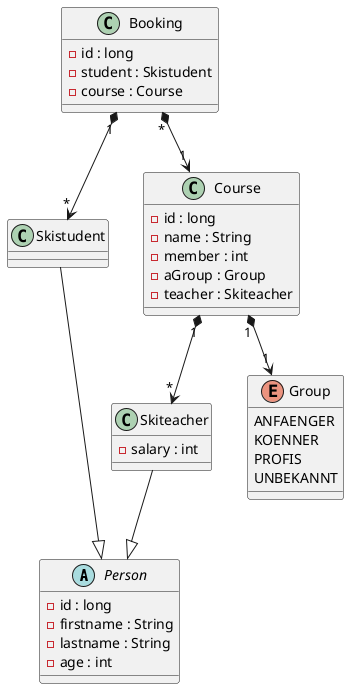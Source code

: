 @startuml

abstract class Person {
- id : long
- firstname : String
- lastname : String
- age : int
}

class Skiteacher {
- salary : int
}

class Skistudent{
}

class Course{
- id : long
- name : String
- member : int
- aGroup : Group
- teacher : Skiteacher
}

class Booking{
- id : long
- student : Skistudent
- course : Course
}

enum Group {
ANFAENGER
KOENNER
PROFIS
UNBEKANNT
}

Course "1" *--> "*" Skiteacher
Booking "1" *--> "*" Skistudent
Booking "*" *--> "1" Course
Skiteacher --|> Person
Skistudent --|> Person
Course "1" *--> "1" Group
@enduml
